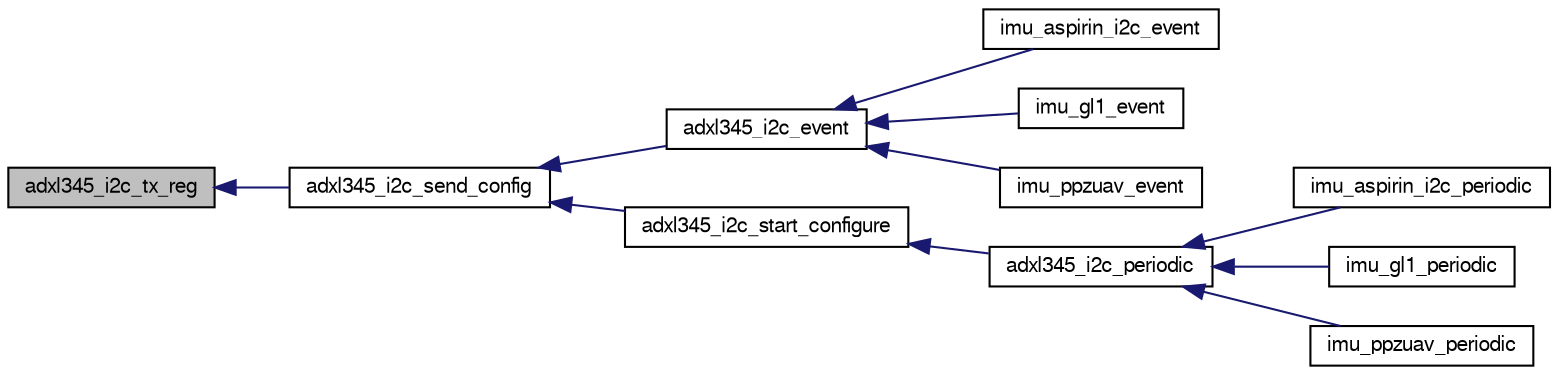 digraph "adxl345_i2c_tx_reg"
{
  edge [fontname="FreeSans",fontsize="10",labelfontname="FreeSans",labelfontsize="10"];
  node [fontname="FreeSans",fontsize="10",shape=record];
  rankdir="LR";
  Node1 [label="adxl345_i2c_tx_reg",height=0.2,width=0.4,color="black", fillcolor="grey75", style="filled", fontcolor="black"];
  Node1 -> Node2 [dir="back",color="midnightblue",fontsize="10",style="solid",fontname="FreeSans"];
  Node2 [label="adxl345_i2c_send_config",height=0.2,width=0.4,color="black", fillcolor="white", style="filled",URL="$adxl345__i2c_8c.html#a521ef1cb737664a85721febc7f7f8284"];
  Node2 -> Node3 [dir="back",color="midnightblue",fontsize="10",style="solid",fontname="FreeSans"];
  Node3 [label="adxl345_i2c_event",height=0.2,width=0.4,color="black", fillcolor="white", style="filled",URL="$adxl345__i2c_8h.html#ad3a91ed9ff763d88416c0ed443960a3d"];
  Node3 -> Node4 [dir="back",color="midnightblue",fontsize="10",style="solid",fontname="FreeSans"];
  Node4 [label="imu_aspirin_i2c_event",height=0.2,width=0.4,color="black", fillcolor="white", style="filled",URL="$imu__aspirin__i2c_8h.html#a6369e8522e39224b5076e7837c0032f2"];
  Node3 -> Node5 [dir="back",color="midnightblue",fontsize="10",style="solid",fontname="FreeSans"];
  Node5 [label="imu_gl1_event",height=0.2,width=0.4,color="black", fillcolor="white", style="filled",URL="$imu__gl1_8h.html#accca4f4c7d6f0ecd6cd6f210818c4b1b"];
  Node3 -> Node6 [dir="back",color="midnightblue",fontsize="10",style="solid",fontname="FreeSans"];
  Node6 [label="imu_ppzuav_event",height=0.2,width=0.4,color="black", fillcolor="white", style="filled",URL="$imu__ppzuav_8h.html#a51ff6c245630bbf2701dc550ce24ef23"];
  Node2 -> Node7 [dir="back",color="midnightblue",fontsize="10",style="solid",fontname="FreeSans"];
  Node7 [label="adxl345_i2c_start_configure",height=0.2,width=0.4,color="black", fillcolor="white", style="filled",URL="$adxl345__i2c_8h.html#a0671648f2612cb43f9a59a87d3e724b3",tooltip="Start configuration if not already done. "];
  Node7 -> Node8 [dir="back",color="midnightblue",fontsize="10",style="solid",fontname="FreeSans"];
  Node8 [label="adxl345_i2c_periodic",height=0.2,width=0.4,color="black", fillcolor="white", style="filled",URL="$adxl345__i2c_8h.html#a6c19aa3cb79c5fb9405cd7fb1e803b3c",tooltip="convenience function: read or start configuration if not already initialized "];
  Node8 -> Node9 [dir="back",color="midnightblue",fontsize="10",style="solid",fontname="FreeSans"];
  Node9 [label="imu_aspirin_i2c_periodic",height=0.2,width=0.4,color="black", fillcolor="white", style="filled",URL="$imu__aspirin__i2c_8h.html#ab4ede1af9369615ad72a3409e9b93312"];
  Node8 -> Node10 [dir="back",color="midnightblue",fontsize="10",style="solid",fontname="FreeSans"];
  Node10 [label="imu_gl1_periodic",height=0.2,width=0.4,color="black", fillcolor="white", style="filled",URL="$imu__gl1_8h.html#a80f3bffaf9eb81ccbca95d0c5b8ae5ef"];
  Node8 -> Node11 [dir="back",color="midnightblue",fontsize="10",style="solid",fontname="FreeSans"];
  Node11 [label="imu_ppzuav_periodic",height=0.2,width=0.4,color="black", fillcolor="white", style="filled",URL="$imu__ppzuav_8h.html#afbf52c3be36028130e67112844bc3601"];
}
